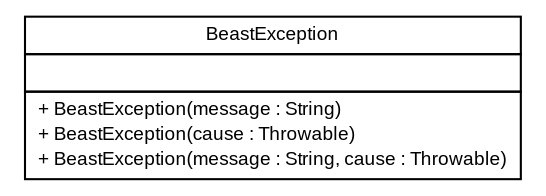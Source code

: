 #!/usr/local/bin/dot
#
# Class diagram 
# Generated by UMLGraph version 5.1 (http://www.umlgraph.org/)
#

digraph G {
	edge [fontname="arial",fontsize=10,labelfontname="arial",labelfontsize=10];
	node [fontname="arial",fontsize=10,shape=plaintext];
	nodesep=0.25;
	ranksep=0.5;
	// es.upm.dit.gsi.beast.exception.BeastException
	c0 [label=<<table title="es.upm.dit.gsi.beast.exception.BeastException" border="0" cellborder="1" cellspacing="0" cellpadding="2" port="p" href="./BeastException.html">
		<tr><td><table border="0" cellspacing="0" cellpadding="1">
<tr><td align="center" balign="center"> BeastException </td></tr>
		</table></td></tr>
		<tr><td><table border="0" cellspacing="0" cellpadding="1">
<tr><td align="left" balign="left">  </td></tr>
		</table></td></tr>
		<tr><td><table border="0" cellspacing="0" cellpadding="1">
<tr><td align="left" balign="left"> + BeastException(message : String) </td></tr>
<tr><td align="left" balign="left"> + BeastException(cause : Throwable) </td></tr>
<tr><td align="left" balign="left"> + BeastException(message : String, cause : Throwable) </td></tr>
		</table></td></tr>
		</table>>, fontname="arial", fontcolor="black", fontsize=9.0];
}

